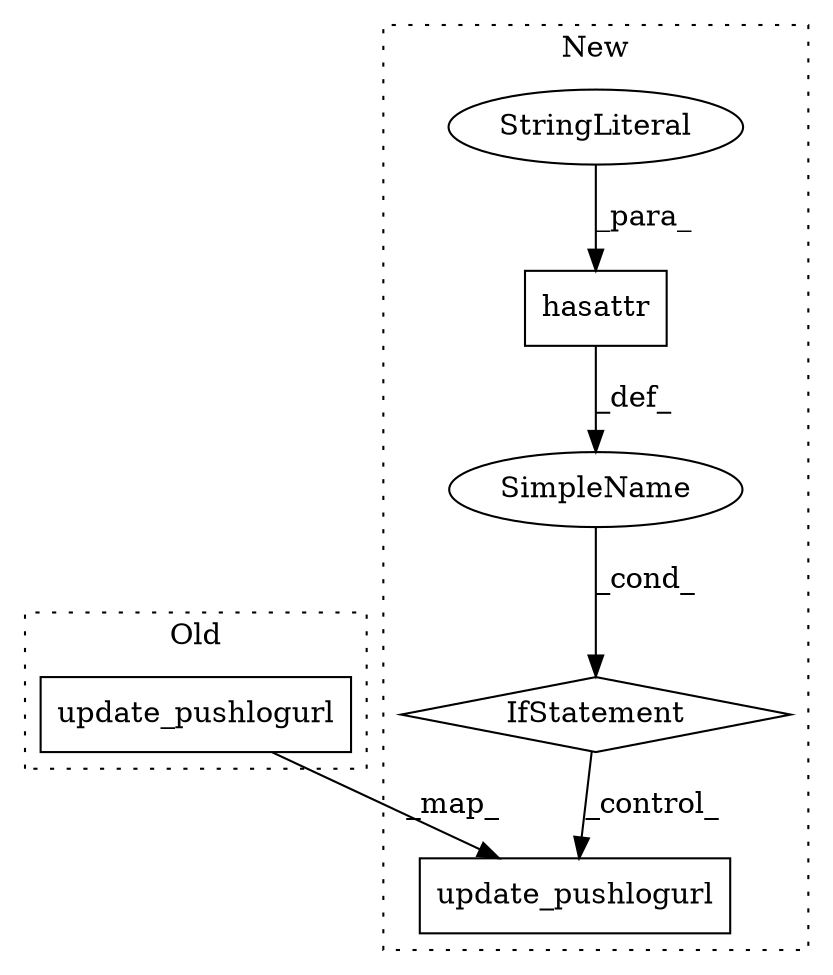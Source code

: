 digraph G {
subgraph cluster0 {
1 [label="update_pushlogurl" a="32" s="6219,6246" l="18,1" shape="box"];
label = "Old";
style="dotted";
}
subgraph cluster1 {
2 [label="update_pushlogurl" a="32" s="7112,7139" l="18,1" shape="box"];
3 [label="IfStatement" a="25" s="7058,7090" l="4,2" shape="diamond"];
4 [label="hasattr" a="32" s="7062,7089" l="8,1" shape="box"];
5 [label="SimpleName" a="42" s="" l="" shape="ellipse"];
6 [label="StringLiteral" a="45" s="7080" l="9" shape="ellipse"];
label = "New";
style="dotted";
}
1 -> 2 [label="_map_"];
3 -> 2 [label="_control_"];
4 -> 5 [label="_def_"];
5 -> 3 [label="_cond_"];
6 -> 4 [label="_para_"];
}